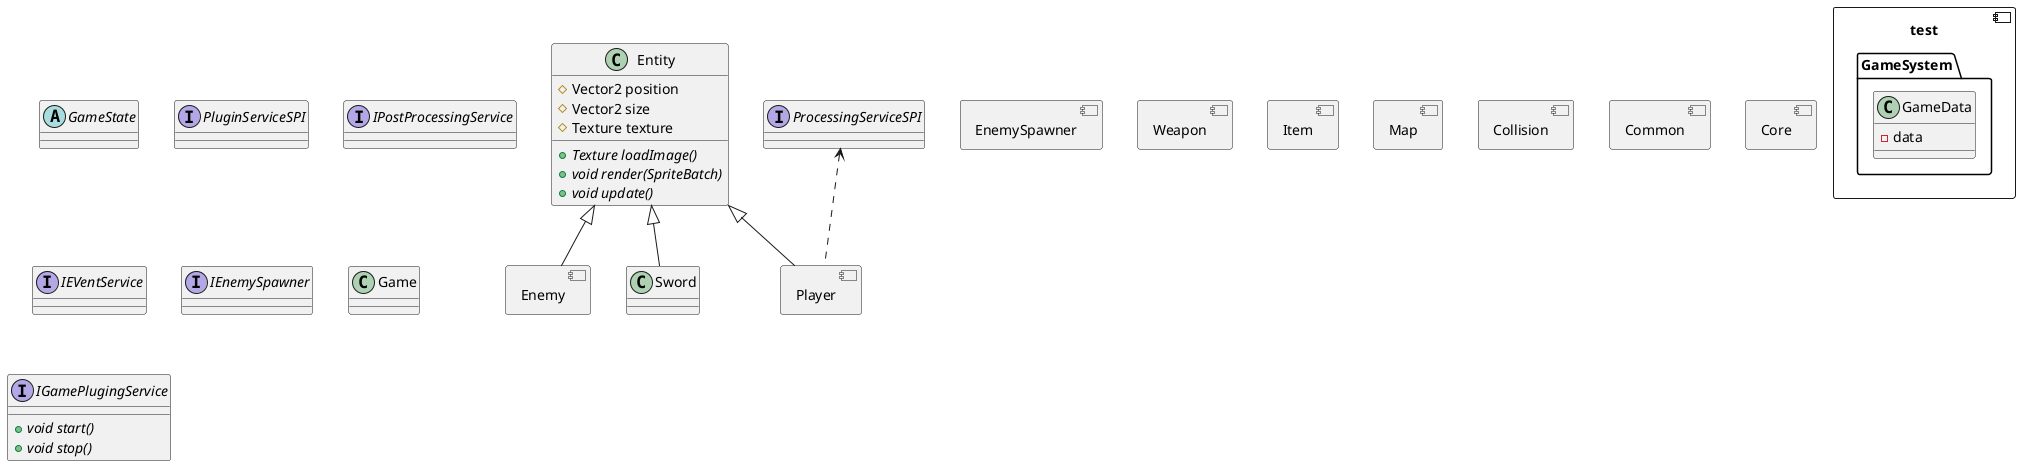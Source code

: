 @startuml Class diagram
/' allowmixing '/
'https://plantuml.com/class-diagram
/' skinparam component{
    BackgroundColor Green
} '/
abstract class Entity
abstract class GameState
interface ProcessingServiceSPI
interface PluginServiceSPI
interface IPostProcessingService
interface IEVentService
interface IEnemySpawner
component test{
    package GameSystem{
        class GameData{
            - data
        }

    }

}
class Game
component Enemy{

}
component EnemySpawner{

}
component Weapon{

}
component Item{

}
component Map{

}
component Collision{
    
}
component Player{

}
/' class PlayerProcessor '/
/' class PlayerPlugin '/
component Common{

}
component Core{

}

/' class LifePart '/
class Entity{
# Vector2 position
# Vector2 size
# Texture texture
+ {abstract} Texture loadImage()
+ {abstract} void render(SpriteBatch)
+ {abstract} void update()

}
ProcessingServiceSPI <.. Player
interface IGamePlugingService{
 {abstract} + void start()
 {abstract} + void stop()
}

Entity <|-- Player
Entity <|-- Enemy
Entity <|-- Sword




@enduml

/' @startuml
component [$C1]
component [$C2] $C2
component [$C2] as dollarC2
remove $C1
remove $C2
remove dollarC2
@enduml '/
